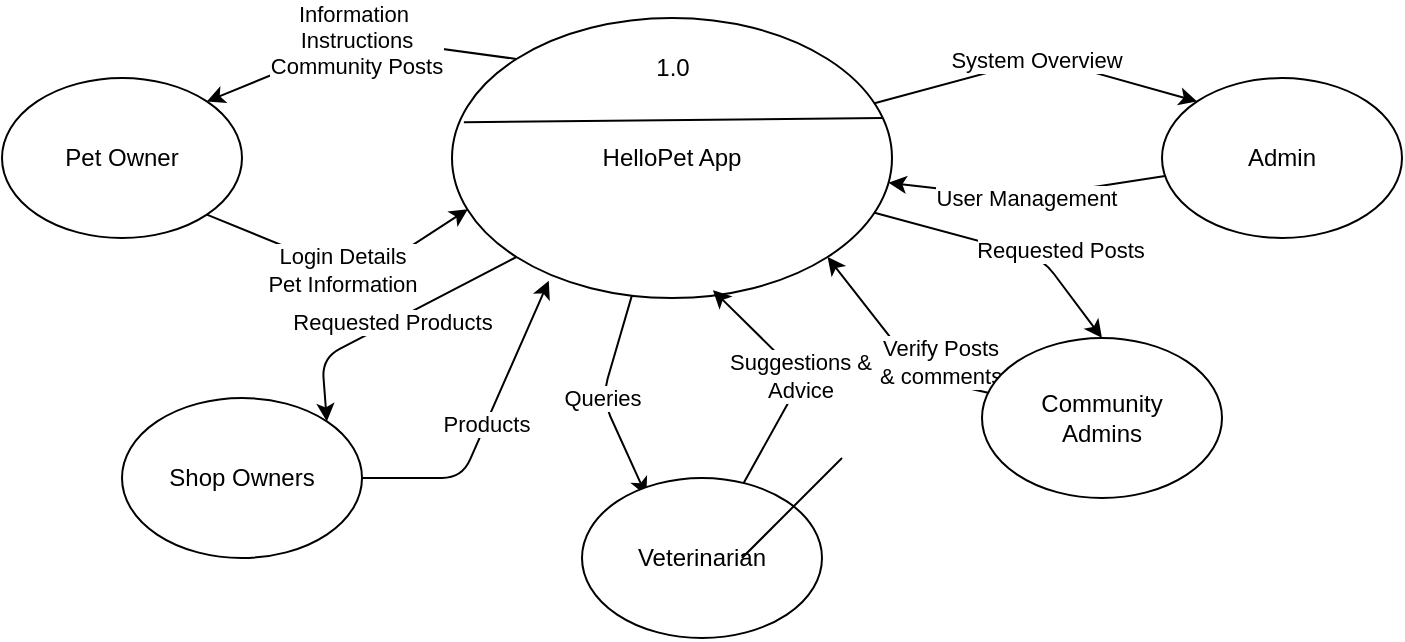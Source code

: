 <mxfile>
    <diagram id="pHeiOCAHlGzyR3VbziXK" name="Page-1">
        <mxGraphModel dx="395" dy="326" grid="1" gridSize="10" guides="1" tooltips="1" connect="1" arrows="1" fold="1" page="1" pageScale="1" pageWidth="850" pageHeight="1100" math="0" shadow="0">
            <root>
                <mxCell id="0"/>
                <mxCell id="1" parent="0"/>
                <mxCell id="10" value="Login Details&lt;br&gt;Pet Information" style="edgeStyle=none;html=1;exitX=1;exitY=1;exitDx=0;exitDy=0;entryX=0.036;entryY=0.683;entryDx=0;entryDy=0;entryPerimeter=0;" edge="1" parent="1" source="2" target="3">
                    <mxGeometry relative="1" as="geometry">
                        <Array as="points">
                            <mxPoint x="270" y="270"/>
                        </Array>
                    </mxGeometry>
                </mxCell>
                <mxCell id="2" value="Pet Owner" style="ellipse;whiteSpace=wrap;html=1;" vertex="1" parent="1">
                    <mxGeometry x="90" y="170" width="120" height="80" as="geometry"/>
                </mxCell>
                <mxCell id="9" value="Information&amp;nbsp;&lt;br&gt;Instructions&lt;br&gt;Community Posts" style="edgeStyle=none;html=1;entryX=1;entryY=0;entryDx=0;entryDy=0;exitX=0;exitY=0;exitDx=0;exitDy=0;" edge="1" parent="1" source="3" target="2">
                    <mxGeometry relative="1" as="geometry">
                        <Array as="points">
                            <mxPoint x="270" y="150"/>
                        </Array>
                    </mxGeometry>
                </mxCell>
                <mxCell id="11" value="Requested Products" style="edgeStyle=none;html=1;entryX=1;entryY=0;entryDx=0;entryDy=0;exitX=0;exitY=1;exitDx=0;exitDy=0;" edge="1" parent="1" source="3" target="5">
                    <mxGeometry relative="1" as="geometry">
                        <Array as="points">
                            <mxPoint x="250" y="310"/>
                        </Array>
                    </mxGeometry>
                </mxCell>
                <mxCell id="14" value="Queries" style="edgeStyle=none;html=1;entryX=0.268;entryY=0.111;entryDx=0;entryDy=0;entryPerimeter=0;" edge="1" parent="1" source="3" target="6">
                    <mxGeometry relative="1" as="geometry">
                        <Array as="points">
                            <mxPoint x="390" y="330"/>
                        </Array>
                    </mxGeometry>
                </mxCell>
                <mxCell id="15" value="Requested Posts" style="edgeStyle=none;html=1;entryX=0.5;entryY=0;entryDx=0;entryDy=0;" edge="1" parent="1" source="3" target="7">
                    <mxGeometry x="0.301" y="9" relative="1" as="geometry">
                        <Array as="points">
                            <mxPoint x="610" y="260"/>
                        </Array>
                        <mxPoint as="offset"/>
                    </mxGeometry>
                </mxCell>
                <mxCell id="18" value="System Overview" style="edgeStyle=none;html=1;entryX=0;entryY=0;entryDx=0;entryDy=0;" edge="1" parent="1" source="3" target="4">
                    <mxGeometry relative="1" as="geometry">
                        <Array as="points">
                            <mxPoint x="610" y="160"/>
                        </Array>
                    </mxGeometry>
                </mxCell>
                <mxCell id="3" value="HelloPet App" style="ellipse;whiteSpace=wrap;html=1;movable=0;resizable=0;rotatable=0;deletable=0;editable=0;connectable=0;" vertex="1" parent="1">
                    <mxGeometry x="315" y="140" width="220" height="140" as="geometry"/>
                </mxCell>
                <mxCell id="17" value="User Management" style="edgeStyle=none;html=1;" edge="1" parent="1" source="4" target="3">
                    <mxGeometry relative="1" as="geometry">
                        <Array as="points">
                            <mxPoint x="600" y="230"/>
                        </Array>
                    </mxGeometry>
                </mxCell>
                <mxCell id="4" value="Admin" style="ellipse;whiteSpace=wrap;html=1;" vertex="1" parent="1">
                    <mxGeometry x="670" y="170" width="120" height="80" as="geometry"/>
                </mxCell>
                <mxCell id="12" value="Products" style="edgeStyle=none;html=1;entryX=0.22;entryY=0.938;entryDx=0;entryDy=0;entryPerimeter=0;" edge="1" parent="1" source="5" target="3">
                    <mxGeometry relative="1" as="geometry">
                        <Array as="points">
                            <mxPoint x="320" y="370"/>
                        </Array>
                    </mxGeometry>
                </mxCell>
                <mxCell id="5" value="Shop Owners" style="ellipse;whiteSpace=wrap;html=1;" vertex="1" parent="1">
                    <mxGeometry x="150" y="330" width="120" height="80" as="geometry"/>
                </mxCell>
                <mxCell id="13" value="Suggestions &amp;amp;&lt;br&gt;Advice" style="edgeStyle=none;html=1;entryX=0.593;entryY=0.972;entryDx=0;entryDy=0;entryPerimeter=0;" edge="1" parent="1" source="6" target="3">
                    <mxGeometry relative="1" as="geometry">
                        <Array as="points">
                            <mxPoint x="490" y="320"/>
                        </Array>
                    </mxGeometry>
                </mxCell>
                <mxCell id="6" value="Veterinarian" style="ellipse;whiteSpace=wrap;html=1;" vertex="1" parent="1">
                    <mxGeometry x="380" y="370" width="120" height="80" as="geometry"/>
                </mxCell>
                <mxCell id="16" value="Verify Posts&lt;br&gt;&amp;amp; comments" style="edgeStyle=none;html=1;entryX=1;entryY=1;entryDx=0;entryDy=0;" edge="1" parent="1" source="7" target="3">
                    <mxGeometry x="-0.523" y="-10" relative="1" as="geometry">
                        <Array as="points">
                            <mxPoint x="550" y="320"/>
                        </Array>
                        <mxPoint as="offset"/>
                    </mxGeometry>
                </mxCell>
                <mxCell id="7" value="Community &lt;br&gt;Admins" style="ellipse;whiteSpace=wrap;html=1;" vertex="1" parent="1">
                    <mxGeometry x="580" y="300" width="120" height="80" as="geometry"/>
                </mxCell>
                <mxCell id="20" value="" style="endArrow=none;html=1;" edge="1" parent="1">
                    <mxGeometry width="50" height="50" relative="1" as="geometry">
                        <mxPoint x="460" y="410" as="sourcePoint"/>
                        <mxPoint x="510" y="360" as="targetPoint"/>
                    </mxGeometry>
                </mxCell>
                <mxCell id="21" value="" style="endArrow=none;html=1;exitX=0.027;exitY=0.372;exitDx=0;exitDy=0;exitPerimeter=0;movable=0;resizable=0;rotatable=0;deletable=0;editable=0;connectable=0;" edge="1" parent="1" source="3">
                    <mxGeometry width="50" height="50" relative="1" as="geometry">
                        <mxPoint x="340" y="210" as="sourcePoint"/>
                        <mxPoint x="530" y="190" as="targetPoint"/>
                    </mxGeometry>
                </mxCell>
                <mxCell id="22" value="1.0" style="text;html=1;align=center;verticalAlign=middle;resizable=0;points=[];autosize=1;strokeColor=none;fillColor=none;movable=0;rotatable=0;deletable=0;editable=0;connectable=0;" vertex="1" parent="1">
                    <mxGeometry x="405" y="150" width="40" height="30" as="geometry"/>
                </mxCell>
            </root>
        </mxGraphModel>
    </diagram>
</mxfile>